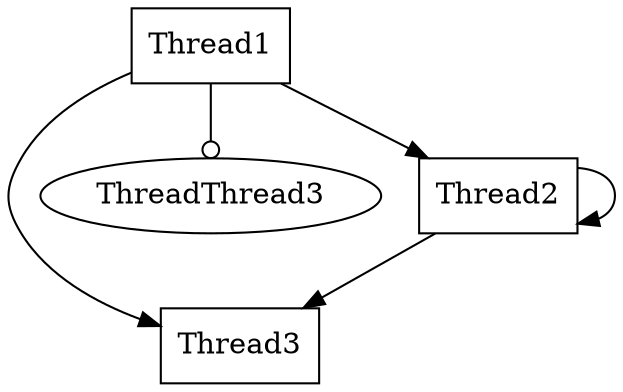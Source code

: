 digraph G {
Thread3 [shape=box,color=black];
Thread1 [shape=box,color=black];
Thread1 -> ThreadThread3 [arrowhead=odot];
Thread1 -> Thread3 [arrowhead=normal];
Thread1 -> Thread2 [arrowhead=normal];
Thread2 [shape=box,color=black];
Thread2 -> Thread3 [arrowhead=normal];
Thread2 -> Thread2 [arrowhead=normal];
}